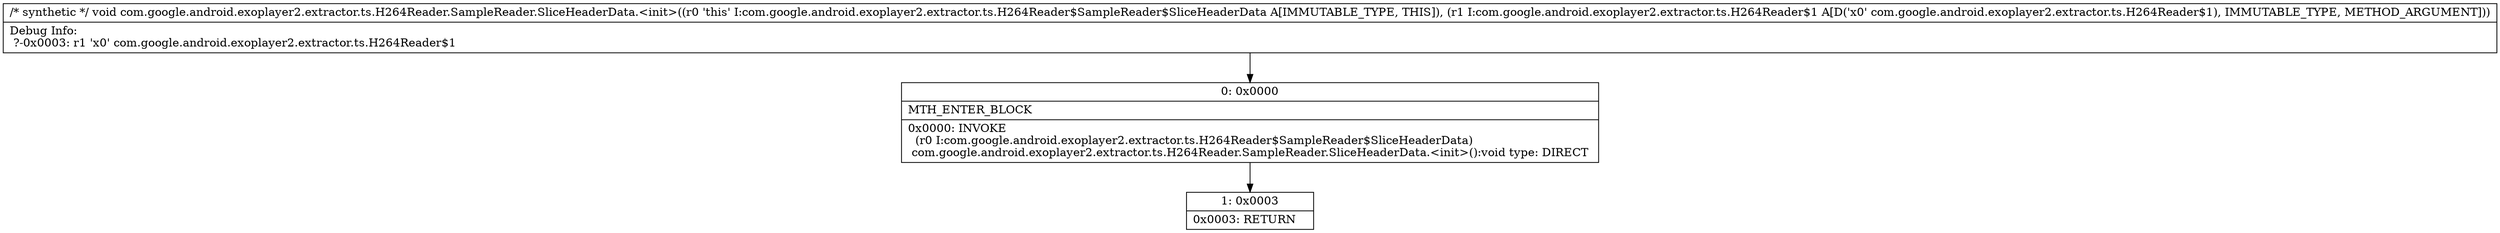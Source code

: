 digraph "CFG forcom.google.android.exoplayer2.extractor.ts.H264Reader.SampleReader.SliceHeaderData.\<init\>(Lcom\/google\/android\/exoplayer2\/extractor\/ts\/H264Reader$1;)V" {
Node_0 [shape=record,label="{0\:\ 0x0000|MTH_ENTER_BLOCK\l|0x0000: INVOKE  \l  (r0 I:com.google.android.exoplayer2.extractor.ts.H264Reader$SampleReader$SliceHeaderData)\l com.google.android.exoplayer2.extractor.ts.H264Reader.SampleReader.SliceHeaderData.\<init\>():void type: DIRECT \l}"];
Node_1 [shape=record,label="{1\:\ 0x0003|0x0003: RETURN   \l}"];
MethodNode[shape=record,label="{\/* synthetic *\/ void com.google.android.exoplayer2.extractor.ts.H264Reader.SampleReader.SliceHeaderData.\<init\>((r0 'this' I:com.google.android.exoplayer2.extractor.ts.H264Reader$SampleReader$SliceHeaderData A[IMMUTABLE_TYPE, THIS]), (r1 I:com.google.android.exoplayer2.extractor.ts.H264Reader$1 A[D('x0' com.google.android.exoplayer2.extractor.ts.H264Reader$1), IMMUTABLE_TYPE, METHOD_ARGUMENT]))  | Debug Info:\l  ?\-0x0003: r1 'x0' com.google.android.exoplayer2.extractor.ts.H264Reader$1\l}"];
MethodNode -> Node_0;
Node_0 -> Node_1;
}

